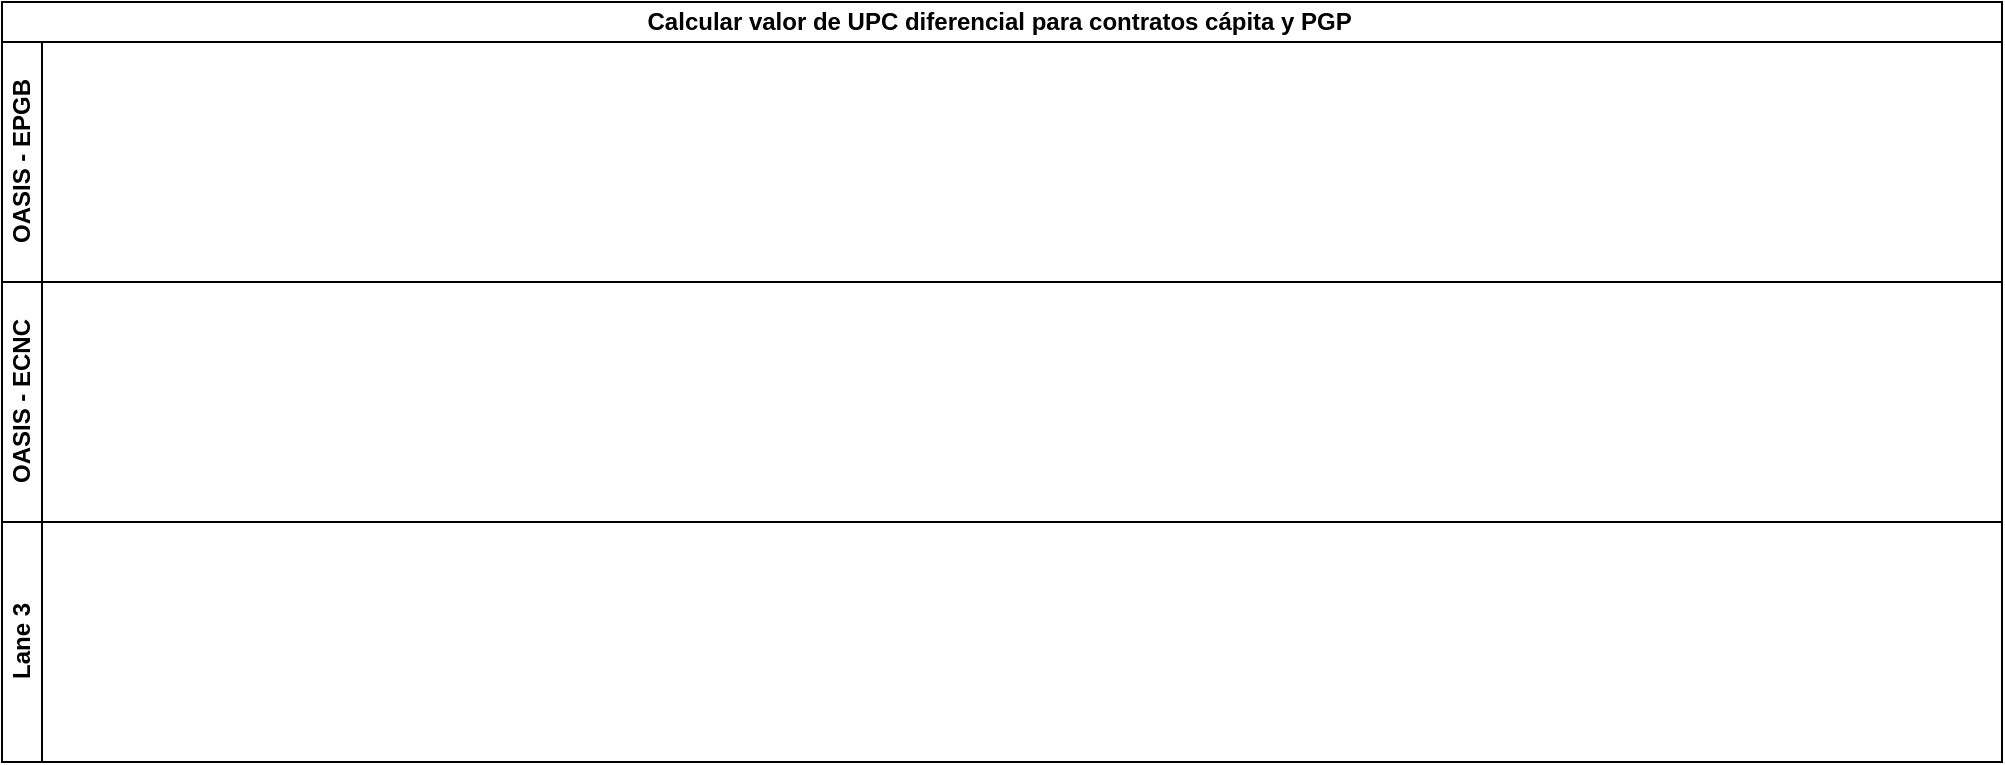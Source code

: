 <mxfile version="26.1.1">
  <diagram name="Página-1" id="z7Y-W6jfC3Ox6cZTRiAi">
    <mxGraphModel dx="1674" dy="746" grid="1" gridSize="10" guides="1" tooltips="1" connect="1" arrows="1" fold="1" page="1" pageScale="1" pageWidth="2910" pageHeight="1030" math="0" shadow="0">
      <root>
        <mxCell id="0" />
        <mxCell id="1" parent="0" />
        <mxCell id="s0VizQJeQqhxxSqVnCaU-1" value="Calcular valor de UPC diferencial para contratos cápita y PGP&amp;nbsp;" style="swimlane;childLayout=stackLayout;resizeParent=1;resizeParentMax=0;horizontal=1;startSize=20;horizontalStack=0;html=1;" vertex="1" parent="1">
          <mxGeometry x="40" y="40" width="1000" height="380" as="geometry" />
        </mxCell>
        <mxCell id="s0VizQJeQqhxxSqVnCaU-2" value="OASIS - EPGB" style="swimlane;startSize=20;horizontal=0;html=1;" vertex="1" parent="s0VizQJeQqhxxSqVnCaU-1">
          <mxGeometry y="20" width="1000" height="120" as="geometry" />
        </mxCell>
        <mxCell id="s0VizQJeQqhxxSqVnCaU-3" value="OASIS - ECNC" style="swimlane;startSize=20;horizontal=0;html=1;" vertex="1" parent="s0VizQJeQqhxxSqVnCaU-1">
          <mxGeometry y="140" width="1000" height="120" as="geometry" />
        </mxCell>
        <mxCell id="s0VizQJeQqhxxSqVnCaU-4" value="Lane 3" style="swimlane;startSize=20;horizontal=0;html=1;" vertex="1" parent="s0VizQJeQqhxxSqVnCaU-1">
          <mxGeometry y="260" width="1000" height="120" as="geometry" />
        </mxCell>
      </root>
    </mxGraphModel>
  </diagram>
</mxfile>
